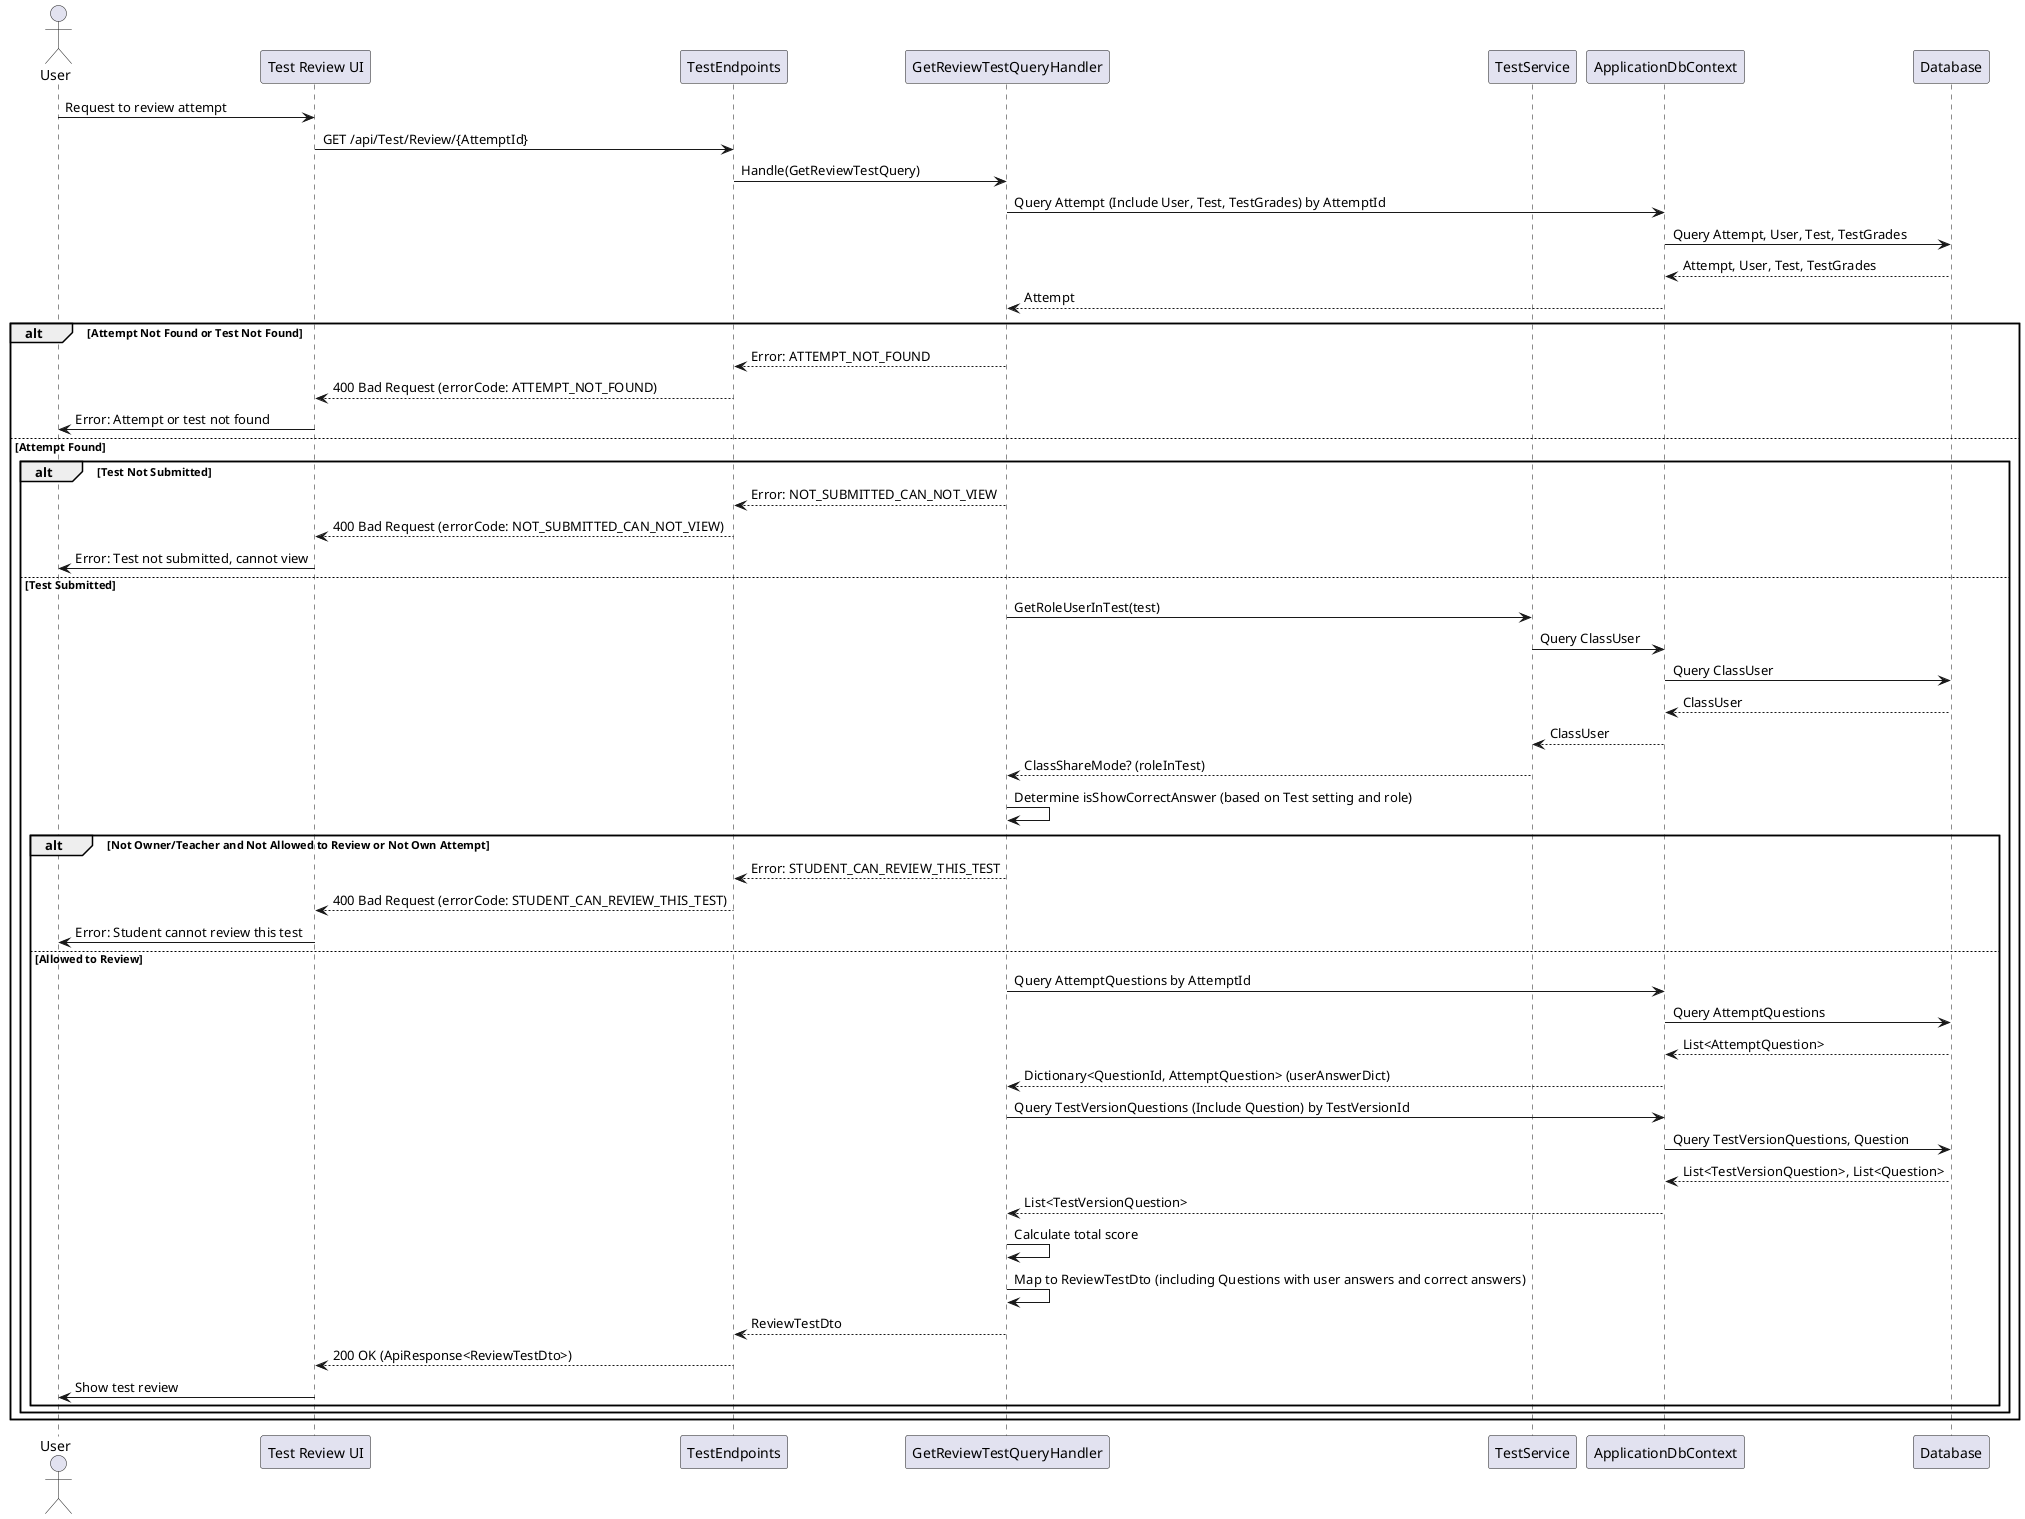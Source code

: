@startuml
actor User
participant "Test Review UI" as UI
participant TestEndpoints
participant GetReviewTestQueryHandler as Handler
participant TestService
participant ApplicationDbContext
participant Database

User -> UI : Request to review attempt
UI -> TestEndpoints : GET /api/Test/Review/{AttemptId}
TestEndpoints -> Handler : Handle(GetReviewTestQuery)
Handler -> ApplicationDbContext : Query Attempt (Include User, Test, TestGrades) by AttemptId
ApplicationDbContext -> Database : Query Attempt, User, Test, TestGrades
Database --> ApplicationDbContext : Attempt, User, Test, TestGrades
ApplicationDbContext --> Handler : Attempt
alt Attempt Not Found or Test Not Found
    Handler --> TestEndpoints : Error: ATTEMPT_NOT_FOUND
    TestEndpoints --> UI : 400 Bad Request (errorCode: ATTEMPT_NOT_FOUND)
    UI -> User : Error: Attempt or test not found
else Attempt Found
    alt Test Not Submitted
        Handler --> TestEndpoints : Error: NOT_SUBMITTED_CAN_NOT_VIEW
        TestEndpoints --> UI : 400 Bad Request (errorCode: NOT_SUBMITTED_CAN_NOT_VIEW)
        UI -> User : Error: Test not submitted, cannot view
    else Test Submitted
        Handler -> TestService : GetRoleUserInTest(test)
        TestService -> ApplicationDbContext : Query ClassUser
        ApplicationDbContext -> Database : Query ClassUser
        Database --> ApplicationDbContext : ClassUser
        ApplicationDbContext --> TestService : ClassUser
        TestService --> Handler : ClassShareMode? (roleInTest)
        Handler -> Handler : Determine isShowCorrectAnswer (based on Test setting and role)
        alt Not Owner/Teacher and Not Allowed to Review or Not Own Attempt
            Handler --> TestEndpoints : Error: STUDENT_CAN_REVIEW_THIS_TEST
            TestEndpoints --> UI : 400 Bad Request (errorCode: STUDENT_CAN_REVIEW_THIS_TEST)
            UI -> User : Error: Student cannot review this test
        else Allowed to Review
            Handler -> ApplicationDbContext : Query AttemptQuestions by AttemptId
            ApplicationDbContext -> Database : Query AttemptQuestions
            Database --> ApplicationDbContext : List<AttemptQuestion>
            ApplicationDbContext --> Handler : Dictionary<QuestionId, AttemptQuestion> (userAnswerDict)
            Handler -> ApplicationDbContext : Query TestVersionQuestions (Include Question) by TestVersionId
            ApplicationDbContext -> Database : Query TestVersionQuestions, Question
            Database --> ApplicationDbContext : List<TestVersionQuestion>, List<Question>
            ApplicationDbContext --> Handler : List<TestVersionQuestion>
            Handler -> Handler : Calculate total score
            Handler -> Handler : Map to ReviewTestDto (including Questions with user answers and correct answers)
            Handler --> TestEndpoints : ReviewTestDto
            TestEndpoints --> UI : 200 OK (ApiResponse<ReviewTestDto>)
            UI -> User : Show test review
        end
    end
end
@enduml